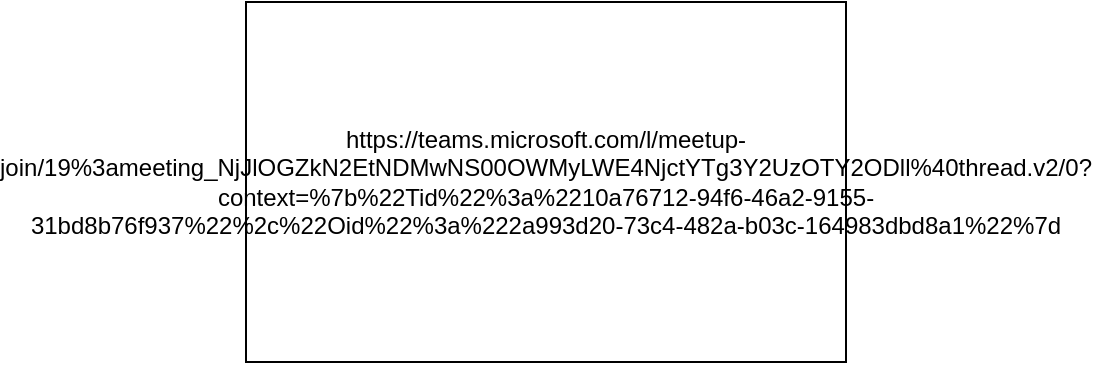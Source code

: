 <mxfile version="27.0.2">
  <diagram name="Página-1" id="LPzA1EdKOrGCX12UJips">
    <mxGraphModel dx="872" dy="473" grid="1" gridSize="10" guides="1" tooltips="1" connect="1" arrows="1" fold="1" page="1" pageScale="1" pageWidth="827" pageHeight="1169" math="0" shadow="0">
      <root>
        <mxCell id="0" />
        <mxCell id="1" parent="0" />
        <mxCell id="PLq7bLbhNVtnZE1cqoIw-1" value="https://teams.microsoft.com/l/meetup-join/19%3ameeting_NjJlOGZkN2EtNDMwNS00OWMyLWE4NjctYTg3Y2UzOTY2ODll%40thread.v2/0?context=%7b%22Tid%22%3a%2210a76712-94f6-46a2-9155-31bd8b76f937%22%2c%22Oid%22%3a%222a993d20-73c4-482a-b03c-164983dbd8a1%22%7d" style="rounded=0;whiteSpace=wrap;html=1;" vertex="1" parent="1">
          <mxGeometry x="170" y="100" width="300" height="180" as="geometry" />
        </mxCell>
      </root>
    </mxGraphModel>
  </diagram>
</mxfile>
